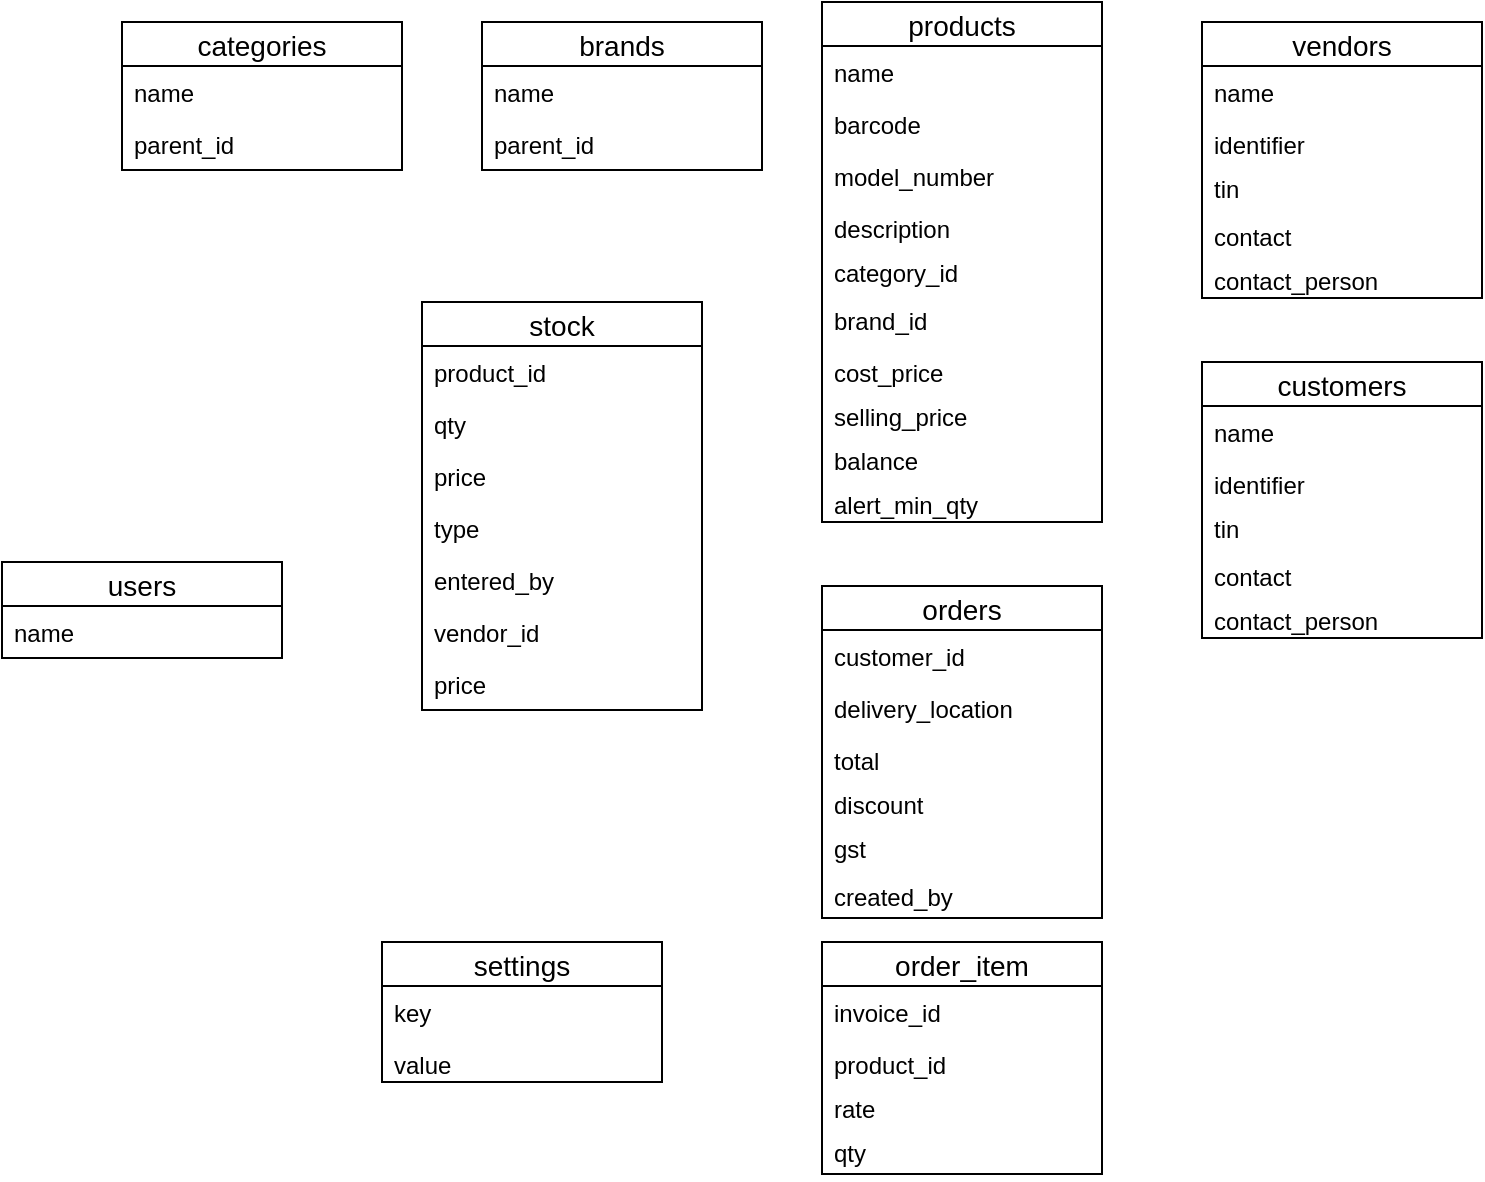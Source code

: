 <mxfile version="13.0.3" type="device"><diagram id="4RuGuoKzCIYq6p1CzjFc" name="Page-1"><mxGraphModel dx="1933" dy="980" grid="1" gridSize="10" guides="1" tooltips="1" connect="1" arrows="1" fold="1" page="1" pageScale="1" pageWidth="827" pageHeight="1169" math="0" shadow="0"><root><mxCell id="0"/><mxCell id="1" parent="0"/><mxCell id="n_GZuZ2VtsNHpG66wSWz-16" value="brands" style="swimlane;fontStyle=0;childLayout=stackLayout;horizontal=1;startSize=22;horizontalStack=0;resizeParent=1;resizeParentMax=0;resizeLast=0;collapsible=1;marginBottom=0;align=center;fontSize=14;" parent="1" vertex="1"><mxGeometry x="230" y="320" width="140" height="74" as="geometry"/></mxCell><mxCell id="n_GZuZ2VtsNHpG66wSWz-17" value="name" style="text;strokeColor=none;fillColor=none;spacingLeft=4;spacingRight=4;overflow=hidden;rotatable=0;points=[[0,0.5],[1,0.5]];portConstraint=eastwest;fontSize=12;" parent="n_GZuZ2VtsNHpG66wSWz-16" vertex="1"><mxGeometry y="22" width="140" height="26" as="geometry"/></mxCell><mxCell id="n_GZuZ2VtsNHpG66wSWz-18" value="parent_id" style="text;strokeColor=none;fillColor=none;spacingLeft=4;spacingRight=4;overflow=hidden;rotatable=0;points=[[0,0.5],[1,0.5]];portConstraint=eastwest;fontSize=12;" parent="n_GZuZ2VtsNHpG66wSWz-16" vertex="1"><mxGeometry y="48" width="140" height="26" as="geometry"/></mxCell><mxCell id="n_GZuZ2VtsNHpG66wSWz-12" value="categories" style="swimlane;fontStyle=0;childLayout=stackLayout;horizontal=1;startSize=22;horizontalStack=0;resizeParent=1;resizeParentMax=0;resizeLast=0;collapsible=1;marginBottom=0;align=center;fontSize=14;" parent="1" vertex="1"><mxGeometry x="50" y="320" width="140" height="74" as="geometry"/></mxCell><mxCell id="n_GZuZ2VtsNHpG66wSWz-13" value="name" style="text;strokeColor=none;fillColor=none;spacingLeft=4;spacingRight=4;overflow=hidden;rotatable=0;points=[[0,0.5],[1,0.5]];portConstraint=eastwest;fontSize=12;" parent="n_GZuZ2VtsNHpG66wSWz-12" vertex="1"><mxGeometry y="22" width="140" height="26" as="geometry"/></mxCell><mxCell id="n_GZuZ2VtsNHpG66wSWz-14" value="parent_id" style="text;strokeColor=none;fillColor=none;spacingLeft=4;spacingRight=4;overflow=hidden;rotatable=0;points=[[0,0.5],[1,0.5]];portConstraint=eastwest;fontSize=12;" parent="n_GZuZ2VtsNHpG66wSWz-12" vertex="1"><mxGeometry y="48" width="140" height="26" as="geometry"/></mxCell><mxCell id="n_GZuZ2VtsNHpG66wSWz-30" value="vendors" style="swimlane;fontStyle=0;childLayout=stackLayout;horizontal=1;startSize=22;horizontalStack=0;resizeParent=1;resizeParentMax=0;resizeLast=0;collapsible=1;marginBottom=0;align=center;fontSize=14;" parent="1" vertex="1"><mxGeometry x="590" y="320" width="140" height="138" as="geometry"/></mxCell><mxCell id="n_GZuZ2VtsNHpG66wSWz-31" value="name" style="text;strokeColor=none;fillColor=none;spacingLeft=4;spacingRight=4;overflow=hidden;rotatable=0;points=[[0,0.5],[1,0.5]];portConstraint=eastwest;fontSize=12;" parent="n_GZuZ2VtsNHpG66wSWz-30" vertex="1"><mxGeometry y="22" width="140" height="26" as="geometry"/></mxCell><mxCell id="n_GZuZ2VtsNHpG66wSWz-32" value="identifier" style="text;strokeColor=none;fillColor=none;spacingLeft=4;spacingRight=4;overflow=hidden;rotatable=0;points=[[0,0.5],[1,0.5]];portConstraint=eastwest;fontSize=12;" parent="n_GZuZ2VtsNHpG66wSWz-30" vertex="1"><mxGeometry y="48" width="140" height="22" as="geometry"/></mxCell><mxCell id="n_GZuZ2VtsNHpG66wSWz-33" value="tin" style="text;strokeColor=none;fillColor=none;spacingLeft=4;spacingRight=4;overflow=hidden;rotatable=0;points=[[0,0.5],[1,0.5]];portConstraint=eastwest;fontSize=12;" parent="n_GZuZ2VtsNHpG66wSWz-30" vertex="1"><mxGeometry y="70" width="140" height="24" as="geometry"/></mxCell><mxCell id="n_GZuZ2VtsNHpG66wSWz-36" value="contact" style="text;strokeColor=none;fillColor=none;spacingLeft=4;spacingRight=4;overflow=hidden;rotatable=0;points=[[0,0.5],[1,0.5]];portConstraint=eastwest;fontSize=12;" parent="n_GZuZ2VtsNHpG66wSWz-30" vertex="1"><mxGeometry y="94" width="140" height="22" as="geometry"/></mxCell><mxCell id="n_GZuZ2VtsNHpG66wSWz-42" value="contact_person" style="text;strokeColor=none;fillColor=none;spacingLeft=4;spacingRight=4;overflow=hidden;rotatable=0;points=[[0,0.5],[1,0.5]];portConstraint=eastwest;fontSize=12;" parent="n_GZuZ2VtsNHpG66wSWz-30" vertex="1"><mxGeometry y="116" width="140" height="22" as="geometry"/></mxCell><mxCell id="n_GZuZ2VtsNHpG66wSWz-48" value="users" style="swimlane;fontStyle=0;childLayout=stackLayout;horizontal=1;startSize=22;horizontalStack=0;resizeParent=1;resizeParentMax=0;resizeLast=0;collapsible=1;marginBottom=0;align=center;fontSize=14;" parent="1" vertex="1"><mxGeometry x="-10" y="590" width="140" height="48" as="geometry"/></mxCell><mxCell id="n_GZuZ2VtsNHpG66wSWz-50" value="name" style="text;strokeColor=none;fillColor=none;spacingLeft=4;spacingRight=4;overflow=hidden;rotatable=0;points=[[0,0.5],[1,0.5]];portConstraint=eastwest;fontSize=12;" parent="n_GZuZ2VtsNHpG66wSWz-48" vertex="1"><mxGeometry y="22" width="140" height="26" as="geometry"/></mxCell><mxCell id="n_GZuZ2VtsNHpG66wSWz-67" value="order_item" style="swimlane;fontStyle=0;childLayout=stackLayout;horizontal=1;startSize=22;horizontalStack=0;resizeParent=1;resizeParentMax=0;resizeLast=0;collapsible=1;marginBottom=0;align=center;fontSize=14;" parent="1" vertex="1"><mxGeometry x="400" y="780" width="140" height="116" as="geometry"/></mxCell><mxCell id="n_GZuZ2VtsNHpG66wSWz-68" value="invoice_id" style="text;strokeColor=none;fillColor=none;spacingLeft=4;spacingRight=4;overflow=hidden;rotatable=0;points=[[0,0.5],[1,0.5]];portConstraint=eastwest;fontSize=12;" parent="n_GZuZ2VtsNHpG66wSWz-67" vertex="1"><mxGeometry y="22" width="140" height="26" as="geometry"/></mxCell><mxCell id="n_GZuZ2VtsNHpG66wSWz-69" value="product_id" style="text;strokeColor=none;fillColor=none;spacingLeft=4;spacingRight=4;overflow=hidden;rotatable=0;points=[[0,0.5],[1,0.5]];portConstraint=eastwest;fontSize=12;" parent="n_GZuZ2VtsNHpG66wSWz-67" vertex="1"><mxGeometry y="48" width="140" height="22" as="geometry"/></mxCell><mxCell id="n_GZuZ2VtsNHpG66wSWz-70" value="rate" style="text;strokeColor=none;fillColor=none;spacingLeft=4;spacingRight=4;overflow=hidden;rotatable=0;points=[[0,0.5],[1,0.5]];portConstraint=eastwest;fontSize=12;" parent="n_GZuZ2VtsNHpG66wSWz-67" vertex="1"><mxGeometry y="70" width="140" height="22" as="geometry"/></mxCell><mxCell id="n_GZuZ2VtsNHpG66wSWz-71" value="qty" style="text;strokeColor=none;fillColor=none;spacingLeft=4;spacingRight=4;overflow=hidden;rotatable=0;points=[[0,0.5],[1,0.5]];portConstraint=eastwest;fontSize=12;" parent="n_GZuZ2VtsNHpG66wSWz-67" vertex="1"><mxGeometry y="92" width="140" height="24" as="geometry"/></mxCell><mxCell id="n_GZuZ2VtsNHpG66wSWz-75" value="settings" style="swimlane;fontStyle=0;childLayout=stackLayout;horizontal=1;startSize=22;horizontalStack=0;resizeParent=1;resizeParentMax=0;resizeLast=0;collapsible=1;marginBottom=0;align=center;fontSize=14;" parent="1" vertex="1"><mxGeometry x="180" y="780" width="140" height="70" as="geometry"/></mxCell><mxCell id="n_GZuZ2VtsNHpG66wSWz-76" value="key" style="text;strokeColor=none;fillColor=none;spacingLeft=4;spacingRight=4;overflow=hidden;rotatable=0;points=[[0,0.5],[1,0.5]];portConstraint=eastwest;fontSize=12;" parent="n_GZuZ2VtsNHpG66wSWz-75" vertex="1"><mxGeometry y="22" width="140" height="26" as="geometry"/></mxCell><mxCell id="n_GZuZ2VtsNHpG66wSWz-77" value="value" style="text;strokeColor=none;fillColor=none;spacingLeft=4;spacingRight=4;overflow=hidden;rotatable=0;points=[[0,0.5],[1,0.5]];portConstraint=eastwest;fontSize=12;" parent="n_GZuZ2VtsNHpG66wSWz-75" vertex="1"><mxGeometry y="48" width="140" height="22" as="geometry"/></mxCell><mxCell id="n_GZuZ2VtsNHpG66wSWz-53" value="customers" style="swimlane;fontStyle=0;childLayout=stackLayout;horizontal=1;startSize=22;horizontalStack=0;resizeParent=1;resizeParentMax=0;resizeLast=0;collapsible=1;marginBottom=0;align=center;fontSize=14;" parent="1" vertex="1"><mxGeometry x="590" y="490" width="140" height="138" as="geometry"/></mxCell><mxCell id="n_GZuZ2VtsNHpG66wSWz-54" value="name" style="text;strokeColor=none;fillColor=none;spacingLeft=4;spacingRight=4;overflow=hidden;rotatable=0;points=[[0,0.5],[1,0.5]];portConstraint=eastwest;fontSize=12;" parent="n_GZuZ2VtsNHpG66wSWz-53" vertex="1"><mxGeometry y="22" width="140" height="26" as="geometry"/></mxCell><mxCell id="n_GZuZ2VtsNHpG66wSWz-55" value="identifier" style="text;strokeColor=none;fillColor=none;spacingLeft=4;spacingRight=4;overflow=hidden;rotatable=0;points=[[0,0.5],[1,0.5]];portConstraint=eastwest;fontSize=12;" parent="n_GZuZ2VtsNHpG66wSWz-53" vertex="1"><mxGeometry y="48" width="140" height="22" as="geometry"/></mxCell><mxCell id="n_GZuZ2VtsNHpG66wSWz-56" value="tin" style="text;strokeColor=none;fillColor=none;spacingLeft=4;spacingRight=4;overflow=hidden;rotatable=0;points=[[0,0.5],[1,0.5]];portConstraint=eastwest;fontSize=12;" parent="n_GZuZ2VtsNHpG66wSWz-53" vertex="1"><mxGeometry y="70" width="140" height="24" as="geometry"/></mxCell><mxCell id="n_GZuZ2VtsNHpG66wSWz-57" value="contact" style="text;strokeColor=none;fillColor=none;spacingLeft=4;spacingRight=4;overflow=hidden;rotatable=0;points=[[0,0.5],[1,0.5]];portConstraint=eastwest;fontSize=12;" parent="n_GZuZ2VtsNHpG66wSWz-53" vertex="1"><mxGeometry y="94" width="140" height="22" as="geometry"/></mxCell><mxCell id="n_GZuZ2VtsNHpG66wSWz-58" value="contact_person" style="text;strokeColor=none;fillColor=none;spacingLeft=4;spacingRight=4;overflow=hidden;rotatable=0;points=[[0,0.5],[1,0.5]];portConstraint=eastwest;fontSize=12;" parent="n_GZuZ2VtsNHpG66wSWz-53" vertex="1"><mxGeometry y="116" width="140" height="22" as="geometry"/></mxCell><mxCell id="n_GZuZ2VtsNHpG66wSWz-19" value="products" style="swimlane;fontStyle=0;childLayout=stackLayout;horizontal=1;startSize=22;horizontalStack=0;resizeParent=1;resizeParentMax=0;resizeLast=0;collapsible=1;marginBottom=0;align=center;fontSize=14;" parent="1" vertex="1"><mxGeometry x="400" y="310" width="140" height="260" as="geometry"/></mxCell><mxCell id="n_GZuZ2VtsNHpG66wSWz-20" value="name" style="text;strokeColor=none;fillColor=none;spacingLeft=4;spacingRight=4;overflow=hidden;rotatable=0;points=[[0,0.5],[1,0.5]];portConstraint=eastwest;fontSize=12;" parent="n_GZuZ2VtsNHpG66wSWz-19" vertex="1"><mxGeometry y="22" width="140" height="26" as="geometry"/></mxCell><mxCell id="n_GZuZ2VtsNHpG66wSWz-83" value="barcode" style="text;strokeColor=none;fillColor=none;spacingLeft=4;spacingRight=4;overflow=hidden;rotatable=0;points=[[0,0.5],[1,0.5]];portConstraint=eastwest;fontSize=12;" parent="n_GZuZ2VtsNHpG66wSWz-19" vertex="1"><mxGeometry y="48" width="140" height="26" as="geometry"/></mxCell><mxCell id="n_GZuZ2VtsNHpG66wSWz-81" value="model_number" style="text;strokeColor=none;fillColor=none;spacingLeft=4;spacingRight=4;overflow=hidden;rotatable=0;points=[[0,0.5],[1,0.5]];portConstraint=eastwest;fontSize=12;" parent="n_GZuZ2VtsNHpG66wSWz-19" vertex="1"><mxGeometry y="74" width="140" height="26" as="geometry"/></mxCell><mxCell id="n_GZuZ2VtsNHpG66wSWz-21" value="description" style="text;strokeColor=none;fillColor=none;spacingLeft=4;spacingRight=4;overflow=hidden;rotatable=0;points=[[0,0.5],[1,0.5]];portConstraint=eastwest;fontSize=12;" parent="n_GZuZ2VtsNHpG66wSWz-19" vertex="1"><mxGeometry y="100" width="140" height="22" as="geometry"/></mxCell><mxCell id="n_GZuZ2VtsNHpG66wSWz-25" value="category_id" style="text;strokeColor=none;fillColor=none;spacingLeft=4;spacingRight=4;overflow=hidden;rotatable=0;points=[[0,0.5],[1,0.5]];portConstraint=eastwest;fontSize=12;" parent="n_GZuZ2VtsNHpG66wSWz-19" vertex="1"><mxGeometry y="122" width="140" height="24" as="geometry"/></mxCell><mxCell id="n_GZuZ2VtsNHpG66wSWz-26" value="brand_id" style="text;strokeColor=none;fillColor=none;spacingLeft=4;spacingRight=4;overflow=hidden;rotatable=0;points=[[0,0.5],[1,0.5]];portConstraint=eastwest;fontSize=12;" parent="n_GZuZ2VtsNHpG66wSWz-19" vertex="1"><mxGeometry y="146" width="140" height="26" as="geometry"/></mxCell><mxCell id="n_GZuZ2VtsNHpG66wSWz-27" value="cost_price" style="text;strokeColor=none;fillColor=none;spacingLeft=4;spacingRight=4;overflow=hidden;rotatable=0;points=[[0,0.5],[1,0.5]];portConstraint=eastwest;fontSize=12;" parent="n_GZuZ2VtsNHpG66wSWz-19" vertex="1"><mxGeometry y="172" width="140" height="22" as="geometry"/></mxCell><mxCell id="n_GZuZ2VtsNHpG66wSWz-82" value="selling_price" style="text;strokeColor=none;fillColor=none;spacingLeft=4;spacingRight=4;overflow=hidden;rotatable=0;points=[[0,0.5],[1,0.5]];portConstraint=eastwest;fontSize=12;" parent="n_GZuZ2VtsNHpG66wSWz-19" vertex="1"><mxGeometry y="194" width="140" height="22" as="geometry"/></mxCell><mxCell id="n_GZuZ2VtsNHpG66wSWz-28" value="balance" style="text;strokeColor=none;fillColor=none;spacingLeft=4;spacingRight=4;overflow=hidden;rotatable=0;points=[[0,0.5],[1,0.5]];portConstraint=eastwest;fontSize=12;" parent="n_GZuZ2VtsNHpG66wSWz-19" vertex="1"><mxGeometry y="216" width="140" height="22" as="geometry"/></mxCell><mxCell id="n_GZuZ2VtsNHpG66wSWz-47" value="alert_min_qty" style="text;strokeColor=none;fillColor=none;spacingLeft=4;spacingRight=4;overflow=hidden;rotatable=0;points=[[0,0.5],[1,0.5]];portConstraint=eastwest;fontSize=12;" parent="n_GZuZ2VtsNHpG66wSWz-19" vertex="1"><mxGeometry y="238" width="140" height="22" as="geometry"/></mxCell><mxCell id="n_GZuZ2VtsNHpG66wSWz-59" value="orders" style="swimlane;fontStyle=0;childLayout=stackLayout;horizontal=1;startSize=22;horizontalStack=0;resizeParent=1;resizeParentMax=0;resizeLast=0;collapsible=1;marginBottom=0;align=center;fontSize=14;" parent="1" vertex="1"><mxGeometry x="400" y="602" width="140" height="166" as="geometry"/></mxCell><mxCell id="n_GZuZ2VtsNHpG66wSWz-60" value="customer_id" style="text;strokeColor=none;fillColor=none;spacingLeft=4;spacingRight=4;overflow=hidden;rotatable=0;points=[[0,0.5],[1,0.5]];portConstraint=eastwest;fontSize=12;" parent="n_GZuZ2VtsNHpG66wSWz-59" vertex="1"><mxGeometry y="22" width="140" height="26" as="geometry"/></mxCell><mxCell id="IKacEtqgpUSZ3HvbDZMi-3" value="delivery_location" style="text;strokeColor=none;fillColor=none;spacingLeft=4;spacingRight=4;overflow=hidden;rotatable=0;points=[[0,0.5],[1,0.5]];portConstraint=eastwest;fontSize=12;" vertex="1" parent="n_GZuZ2VtsNHpG66wSWz-59"><mxGeometry y="48" width="140" height="26" as="geometry"/></mxCell><mxCell id="n_GZuZ2VtsNHpG66wSWz-61" value="total" style="text;strokeColor=none;fillColor=none;spacingLeft=4;spacingRight=4;overflow=hidden;rotatable=0;points=[[0,0.5],[1,0.5]];portConstraint=eastwest;fontSize=12;" parent="n_GZuZ2VtsNHpG66wSWz-59" vertex="1"><mxGeometry y="74" width="140" height="22" as="geometry"/></mxCell><mxCell id="n_GZuZ2VtsNHpG66wSWz-65" value="discount" style="text;strokeColor=none;fillColor=none;spacingLeft=4;spacingRight=4;overflow=hidden;rotatable=0;points=[[0,0.5],[1,0.5]];portConstraint=eastwest;fontSize=12;" parent="n_GZuZ2VtsNHpG66wSWz-59" vertex="1"><mxGeometry y="96" width="140" height="22" as="geometry"/></mxCell><mxCell id="n_GZuZ2VtsNHpG66wSWz-74" value="gst" style="text;strokeColor=none;fillColor=none;spacingLeft=4;spacingRight=4;overflow=hidden;rotatable=0;points=[[0,0.5],[1,0.5]];portConstraint=eastwest;fontSize=12;" parent="n_GZuZ2VtsNHpG66wSWz-59" vertex="1"><mxGeometry y="118" width="140" height="24" as="geometry"/></mxCell><mxCell id="n_GZuZ2VtsNHpG66wSWz-62" value="created_by" style="text;strokeColor=none;fillColor=none;spacingLeft=4;spacingRight=4;overflow=hidden;rotatable=0;points=[[0,0.5],[1,0.5]];portConstraint=eastwest;fontSize=12;" parent="n_GZuZ2VtsNHpG66wSWz-59" vertex="1"><mxGeometry y="142" width="140" height="24" as="geometry"/></mxCell><mxCell id="n_GZuZ2VtsNHpG66wSWz-37" value="stock" style="swimlane;fontStyle=0;childLayout=stackLayout;horizontal=1;startSize=22;horizontalStack=0;resizeParent=1;resizeParentMax=0;resizeLast=0;collapsible=1;marginBottom=0;align=center;fontSize=14;" parent="1" vertex="1"><mxGeometry x="200" y="460" width="140" height="204" as="geometry"/></mxCell><mxCell id="n_GZuZ2VtsNHpG66wSWz-38" value="product_id" style="text;strokeColor=none;fillColor=none;spacingLeft=4;spacingRight=4;overflow=hidden;rotatable=0;points=[[0,0.5],[1,0.5]];portConstraint=eastwest;fontSize=12;" parent="n_GZuZ2VtsNHpG66wSWz-37" vertex="1"><mxGeometry y="22" width="140" height="26" as="geometry"/></mxCell><mxCell id="n_GZuZ2VtsNHpG66wSWz-39" value="qty" style="text;strokeColor=none;fillColor=none;spacingLeft=4;spacingRight=4;overflow=hidden;rotatable=0;points=[[0,0.5],[1,0.5]];portConstraint=eastwest;fontSize=12;" parent="n_GZuZ2VtsNHpG66wSWz-37" vertex="1"><mxGeometry y="48" width="140" height="26" as="geometry"/></mxCell><mxCell id="n_GZuZ2VtsNHpG66wSWz-84" value="price" style="text;strokeColor=none;fillColor=none;spacingLeft=4;spacingRight=4;overflow=hidden;rotatable=0;points=[[0,0.5],[1,0.5]];portConstraint=eastwest;fontSize=12;" parent="n_GZuZ2VtsNHpG66wSWz-37" vertex="1"><mxGeometry y="74" width="140" height="26" as="geometry"/></mxCell><mxCell id="n_GZuZ2VtsNHpG66wSWz-40" value="type" style="text;strokeColor=none;fillColor=none;spacingLeft=4;spacingRight=4;overflow=hidden;rotatable=0;points=[[0,0.5],[1,0.5]];portConstraint=eastwest;fontSize=12;" parent="n_GZuZ2VtsNHpG66wSWz-37" vertex="1"><mxGeometry y="100" width="140" height="26" as="geometry"/></mxCell><mxCell id="n_GZuZ2VtsNHpG66wSWz-52" value="entered_by" style="text;strokeColor=none;fillColor=none;spacingLeft=4;spacingRight=4;overflow=hidden;rotatable=0;points=[[0,0.5],[1,0.5]];portConstraint=eastwest;fontSize=12;" parent="n_GZuZ2VtsNHpG66wSWz-37" vertex="1"><mxGeometry y="126" width="140" height="26" as="geometry"/></mxCell><mxCell id="IKacEtqgpUSZ3HvbDZMi-1" value="vendor_id" style="text;strokeColor=none;fillColor=none;spacingLeft=4;spacingRight=4;overflow=hidden;rotatable=0;points=[[0,0.5],[1,0.5]];portConstraint=eastwest;fontSize=12;" vertex="1" parent="n_GZuZ2VtsNHpG66wSWz-37"><mxGeometry y="152" width="140" height="26" as="geometry"/></mxCell><mxCell id="IKacEtqgpUSZ3HvbDZMi-2" value="price" style="text;strokeColor=none;fillColor=none;spacingLeft=4;spacingRight=4;overflow=hidden;rotatable=0;points=[[0,0.5],[1,0.5]];portConstraint=eastwest;fontSize=12;" vertex="1" parent="n_GZuZ2VtsNHpG66wSWz-37"><mxGeometry y="178" width="140" height="26" as="geometry"/></mxCell></root></mxGraphModel></diagram></mxfile>